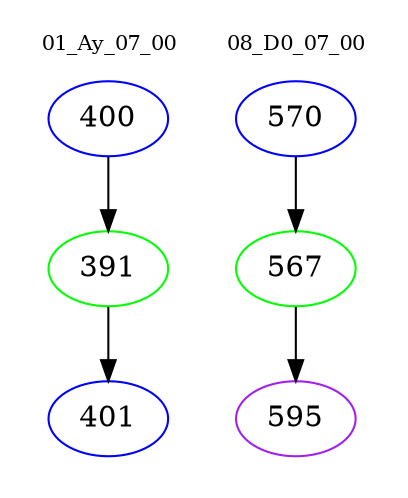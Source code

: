 digraph{
subgraph cluster_0 {
color = white
label = "01_Ay_07_00";
fontsize=10;
T0_400 [label="400", color="blue"]
T0_400 -> T0_391 [color="black"]
T0_391 [label="391", color="green"]
T0_391 -> T0_401 [color="black"]
T0_401 [label="401", color="blue"]
}
subgraph cluster_1 {
color = white
label = "08_D0_07_00";
fontsize=10;
T1_570 [label="570", color="blue"]
T1_570 -> T1_567 [color="black"]
T1_567 [label="567", color="green"]
T1_567 -> T1_595 [color="black"]
T1_595 [label="595", color="purple"]
}
}
